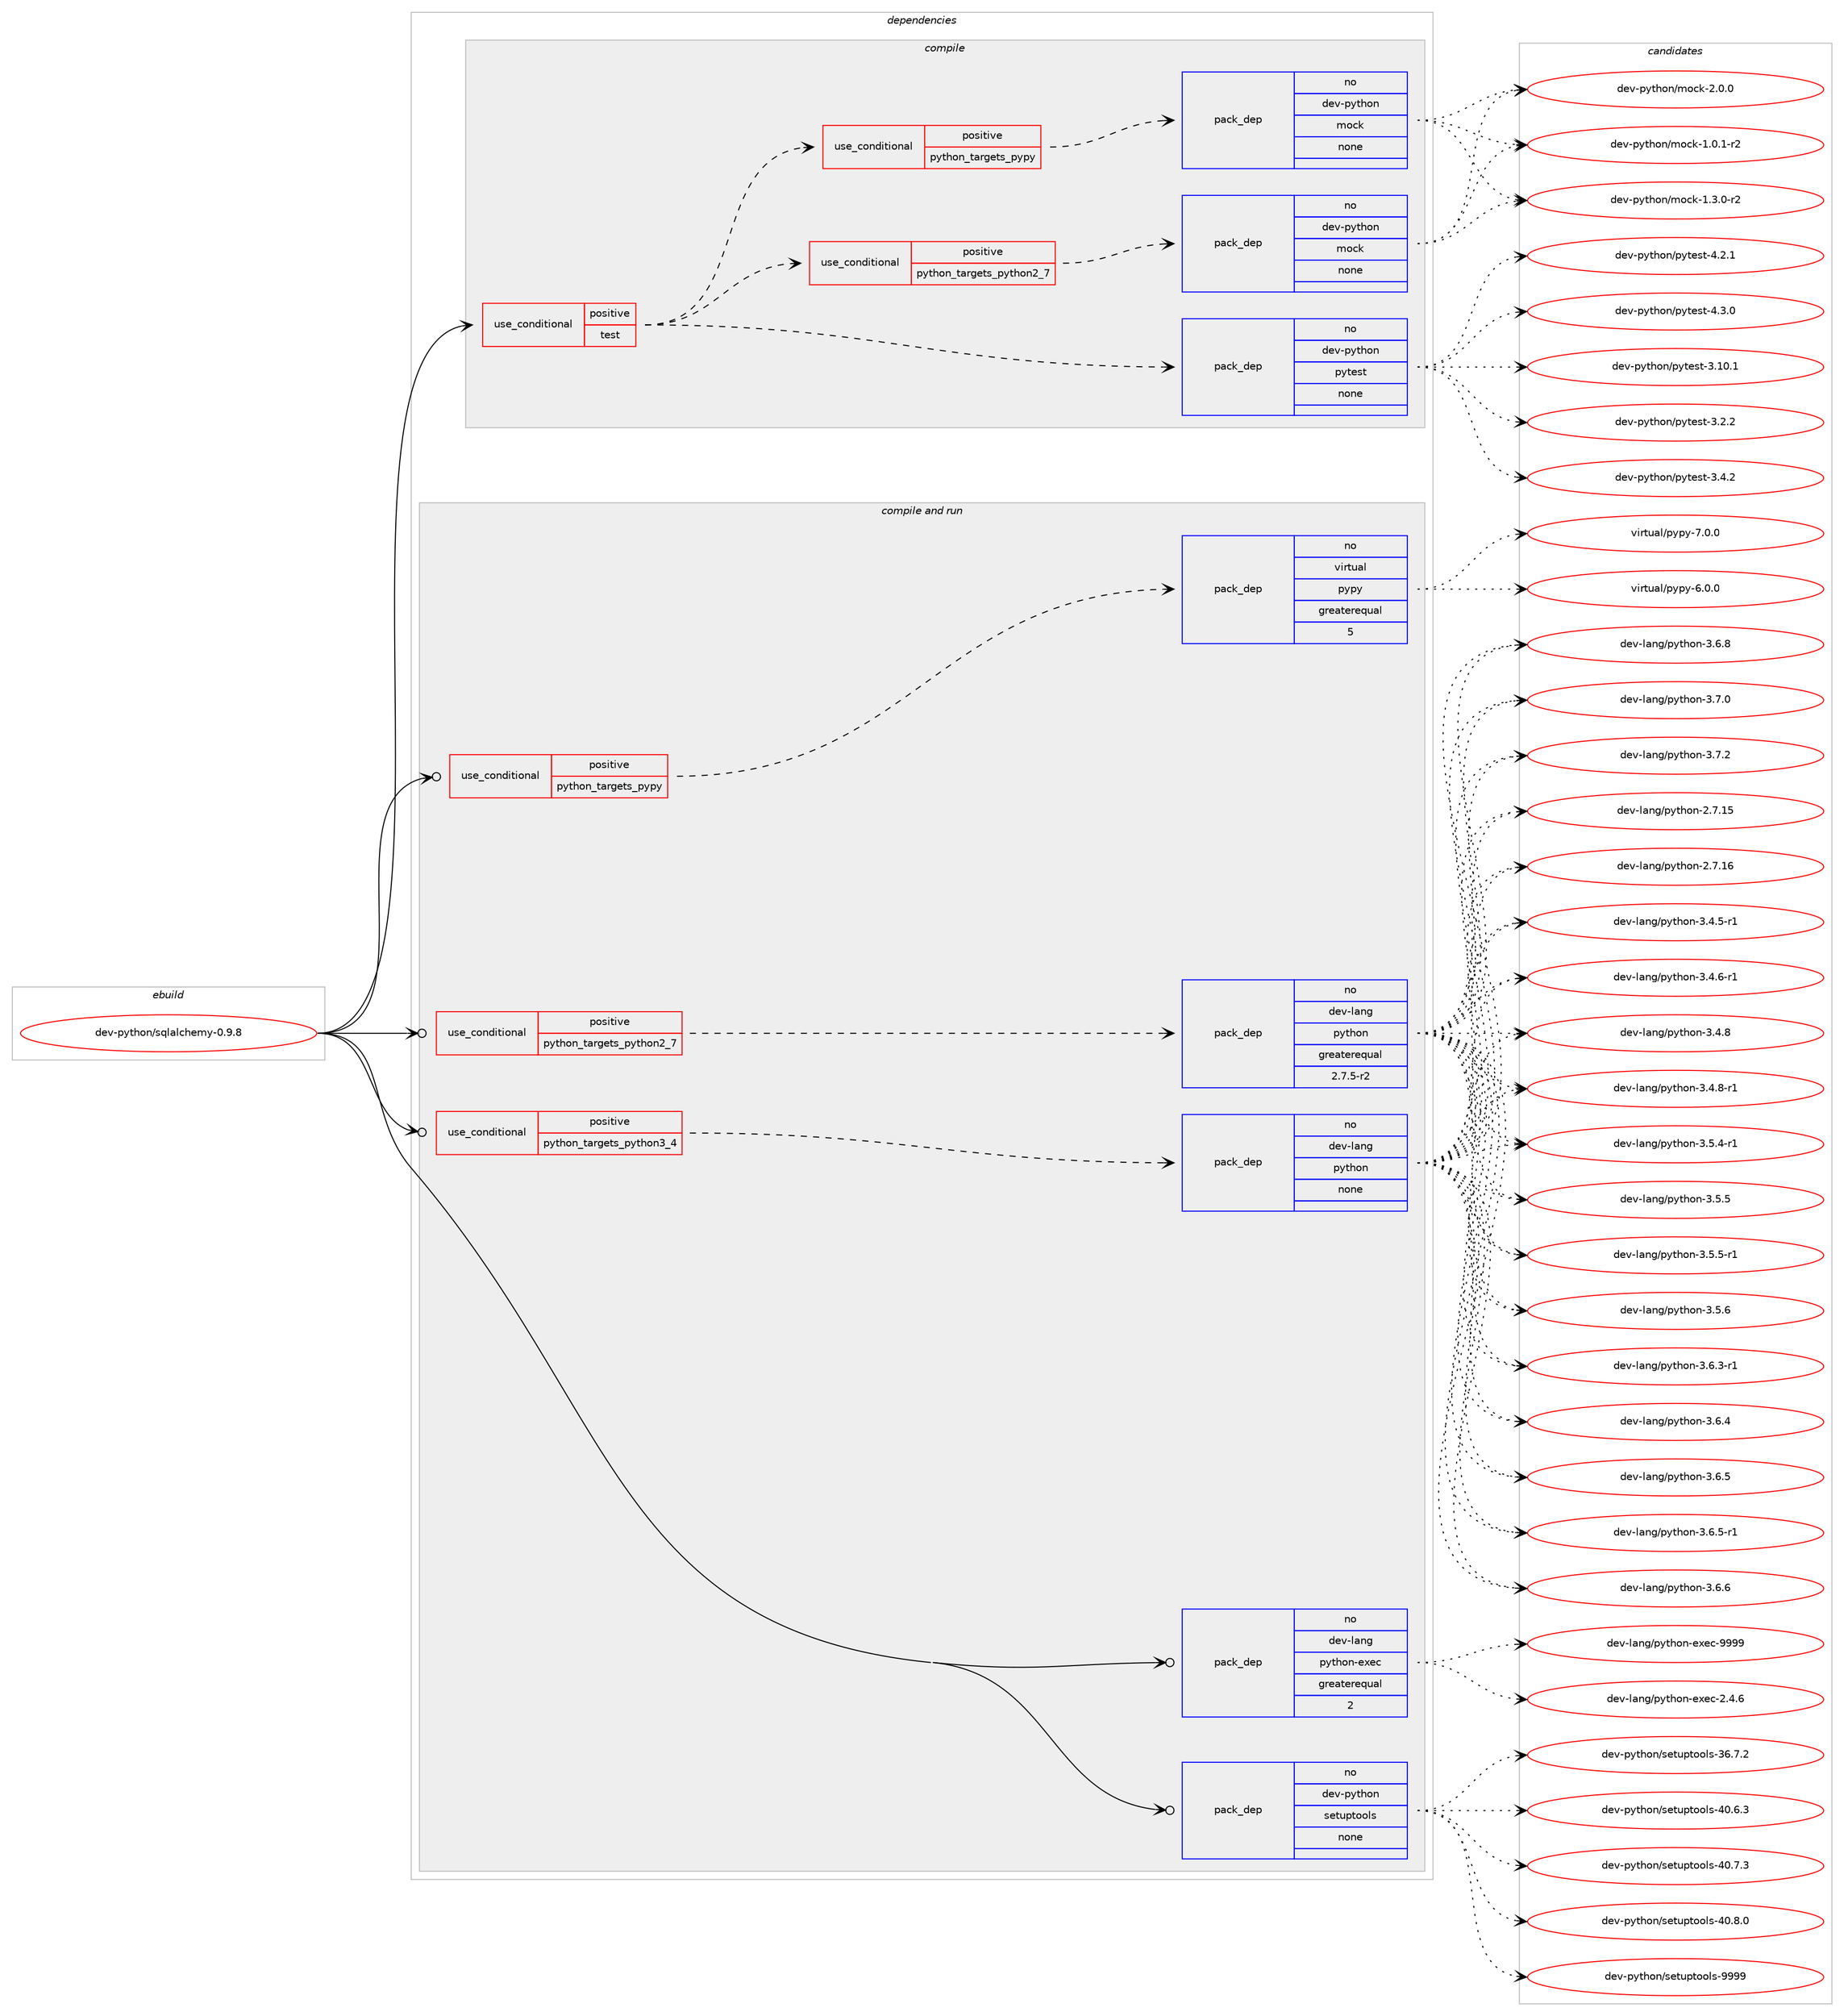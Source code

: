 digraph prolog {

# *************
# Graph options
# *************

newrank=true;
concentrate=true;
compound=true;
graph [rankdir=LR,fontname=Helvetica,fontsize=10,ranksep=1.5];#, ranksep=2.5, nodesep=0.2];
edge  [arrowhead=vee];
node  [fontname=Helvetica,fontsize=10];

# **********
# The ebuild
# **********

subgraph cluster_leftcol {
color=gray;
rank=same;
label=<<i>ebuild</i>>;
id [label="dev-python/sqlalchemy-0.9.8", color=red, width=4, href="../dev-python/sqlalchemy-0.9.8.svg"];
}

# ****************
# The dependencies
# ****************

subgraph cluster_midcol {
color=gray;
label=<<i>dependencies</i>>;
subgraph cluster_compile {
fillcolor="#eeeeee";
style=filled;
label=<<i>compile</i>>;
subgraph cond385089 {
dependency1442663 [label=<<TABLE BORDER="0" CELLBORDER="1" CELLSPACING="0" CELLPADDING="4"><TR><TD ROWSPAN="3" CELLPADDING="10">use_conditional</TD></TR><TR><TD>positive</TD></TR><TR><TD>test</TD></TR></TABLE>>, shape=none, color=red];
subgraph pack1034212 {
dependency1442664 [label=<<TABLE BORDER="0" CELLBORDER="1" CELLSPACING="0" CELLPADDING="4" WIDTH="220"><TR><TD ROWSPAN="6" CELLPADDING="30">pack_dep</TD></TR><TR><TD WIDTH="110">no</TD></TR><TR><TD>dev-python</TD></TR><TR><TD>pytest</TD></TR><TR><TD>none</TD></TR><TR><TD></TD></TR></TABLE>>, shape=none, color=blue];
}
dependency1442663:e -> dependency1442664:w [weight=20,style="dashed",arrowhead="vee"];
subgraph cond385090 {
dependency1442665 [label=<<TABLE BORDER="0" CELLBORDER="1" CELLSPACING="0" CELLPADDING="4"><TR><TD ROWSPAN="3" CELLPADDING="10">use_conditional</TD></TR><TR><TD>positive</TD></TR><TR><TD>python_targets_pypy</TD></TR></TABLE>>, shape=none, color=red];
subgraph pack1034213 {
dependency1442666 [label=<<TABLE BORDER="0" CELLBORDER="1" CELLSPACING="0" CELLPADDING="4" WIDTH="220"><TR><TD ROWSPAN="6" CELLPADDING="30">pack_dep</TD></TR><TR><TD WIDTH="110">no</TD></TR><TR><TD>dev-python</TD></TR><TR><TD>mock</TD></TR><TR><TD>none</TD></TR><TR><TD></TD></TR></TABLE>>, shape=none, color=blue];
}
dependency1442665:e -> dependency1442666:w [weight=20,style="dashed",arrowhead="vee"];
}
dependency1442663:e -> dependency1442665:w [weight=20,style="dashed",arrowhead="vee"];
subgraph cond385091 {
dependency1442667 [label=<<TABLE BORDER="0" CELLBORDER="1" CELLSPACING="0" CELLPADDING="4"><TR><TD ROWSPAN="3" CELLPADDING="10">use_conditional</TD></TR><TR><TD>positive</TD></TR><TR><TD>python_targets_python2_7</TD></TR></TABLE>>, shape=none, color=red];
subgraph pack1034214 {
dependency1442668 [label=<<TABLE BORDER="0" CELLBORDER="1" CELLSPACING="0" CELLPADDING="4" WIDTH="220"><TR><TD ROWSPAN="6" CELLPADDING="30">pack_dep</TD></TR><TR><TD WIDTH="110">no</TD></TR><TR><TD>dev-python</TD></TR><TR><TD>mock</TD></TR><TR><TD>none</TD></TR><TR><TD></TD></TR></TABLE>>, shape=none, color=blue];
}
dependency1442667:e -> dependency1442668:w [weight=20,style="dashed",arrowhead="vee"];
}
dependency1442663:e -> dependency1442667:w [weight=20,style="dashed",arrowhead="vee"];
}
id:e -> dependency1442663:w [weight=20,style="solid",arrowhead="vee"];
}
subgraph cluster_compileandrun {
fillcolor="#eeeeee";
style=filled;
label=<<i>compile and run</i>>;
subgraph cond385092 {
dependency1442669 [label=<<TABLE BORDER="0" CELLBORDER="1" CELLSPACING="0" CELLPADDING="4"><TR><TD ROWSPAN="3" CELLPADDING="10">use_conditional</TD></TR><TR><TD>positive</TD></TR><TR><TD>python_targets_pypy</TD></TR></TABLE>>, shape=none, color=red];
subgraph pack1034215 {
dependency1442670 [label=<<TABLE BORDER="0" CELLBORDER="1" CELLSPACING="0" CELLPADDING="4" WIDTH="220"><TR><TD ROWSPAN="6" CELLPADDING="30">pack_dep</TD></TR><TR><TD WIDTH="110">no</TD></TR><TR><TD>virtual</TD></TR><TR><TD>pypy</TD></TR><TR><TD>greaterequal</TD></TR><TR><TD>5</TD></TR></TABLE>>, shape=none, color=blue];
}
dependency1442669:e -> dependency1442670:w [weight=20,style="dashed",arrowhead="vee"];
}
id:e -> dependency1442669:w [weight=20,style="solid",arrowhead="odotvee"];
subgraph cond385093 {
dependency1442671 [label=<<TABLE BORDER="0" CELLBORDER="1" CELLSPACING="0" CELLPADDING="4"><TR><TD ROWSPAN="3" CELLPADDING="10">use_conditional</TD></TR><TR><TD>positive</TD></TR><TR><TD>python_targets_python2_7</TD></TR></TABLE>>, shape=none, color=red];
subgraph pack1034216 {
dependency1442672 [label=<<TABLE BORDER="0" CELLBORDER="1" CELLSPACING="0" CELLPADDING="4" WIDTH="220"><TR><TD ROWSPAN="6" CELLPADDING="30">pack_dep</TD></TR><TR><TD WIDTH="110">no</TD></TR><TR><TD>dev-lang</TD></TR><TR><TD>python</TD></TR><TR><TD>greaterequal</TD></TR><TR><TD>2.7.5-r2</TD></TR></TABLE>>, shape=none, color=blue];
}
dependency1442671:e -> dependency1442672:w [weight=20,style="dashed",arrowhead="vee"];
}
id:e -> dependency1442671:w [weight=20,style="solid",arrowhead="odotvee"];
subgraph cond385094 {
dependency1442673 [label=<<TABLE BORDER="0" CELLBORDER="1" CELLSPACING="0" CELLPADDING="4"><TR><TD ROWSPAN="3" CELLPADDING="10">use_conditional</TD></TR><TR><TD>positive</TD></TR><TR><TD>python_targets_python3_4</TD></TR></TABLE>>, shape=none, color=red];
subgraph pack1034217 {
dependency1442674 [label=<<TABLE BORDER="0" CELLBORDER="1" CELLSPACING="0" CELLPADDING="4" WIDTH="220"><TR><TD ROWSPAN="6" CELLPADDING="30">pack_dep</TD></TR><TR><TD WIDTH="110">no</TD></TR><TR><TD>dev-lang</TD></TR><TR><TD>python</TD></TR><TR><TD>none</TD></TR><TR><TD></TD></TR></TABLE>>, shape=none, color=blue];
}
dependency1442673:e -> dependency1442674:w [weight=20,style="dashed",arrowhead="vee"];
}
id:e -> dependency1442673:w [weight=20,style="solid",arrowhead="odotvee"];
subgraph pack1034218 {
dependency1442675 [label=<<TABLE BORDER="0" CELLBORDER="1" CELLSPACING="0" CELLPADDING="4" WIDTH="220"><TR><TD ROWSPAN="6" CELLPADDING="30">pack_dep</TD></TR><TR><TD WIDTH="110">no</TD></TR><TR><TD>dev-lang</TD></TR><TR><TD>python-exec</TD></TR><TR><TD>greaterequal</TD></TR><TR><TD>2</TD></TR></TABLE>>, shape=none, color=blue];
}
id:e -> dependency1442675:w [weight=20,style="solid",arrowhead="odotvee"];
subgraph pack1034219 {
dependency1442676 [label=<<TABLE BORDER="0" CELLBORDER="1" CELLSPACING="0" CELLPADDING="4" WIDTH="220"><TR><TD ROWSPAN="6" CELLPADDING="30">pack_dep</TD></TR><TR><TD WIDTH="110">no</TD></TR><TR><TD>dev-python</TD></TR><TR><TD>setuptools</TD></TR><TR><TD>none</TD></TR><TR><TD></TD></TR></TABLE>>, shape=none, color=blue];
}
id:e -> dependency1442676:w [weight=20,style="solid",arrowhead="odotvee"];
}
subgraph cluster_run {
fillcolor="#eeeeee";
style=filled;
label=<<i>run</i>>;
}
}

# **************
# The candidates
# **************

subgraph cluster_choices {
rank=same;
color=gray;
label=<<i>candidates</i>>;

subgraph choice1034212 {
color=black;
nodesep=1;
choice100101118451121211161041111104711212111610111511645514649484649 [label="dev-python/pytest-3.10.1", color=red, width=4,href="../dev-python/pytest-3.10.1.svg"];
choice1001011184511212111610411111047112121116101115116455146504650 [label="dev-python/pytest-3.2.2", color=red, width=4,href="../dev-python/pytest-3.2.2.svg"];
choice1001011184511212111610411111047112121116101115116455146524650 [label="dev-python/pytest-3.4.2", color=red, width=4,href="../dev-python/pytest-3.4.2.svg"];
choice1001011184511212111610411111047112121116101115116455246504649 [label="dev-python/pytest-4.2.1", color=red, width=4,href="../dev-python/pytest-4.2.1.svg"];
choice1001011184511212111610411111047112121116101115116455246514648 [label="dev-python/pytest-4.3.0", color=red, width=4,href="../dev-python/pytest-4.3.0.svg"];
dependency1442664:e -> choice100101118451121211161041111104711212111610111511645514649484649:w [style=dotted,weight="100"];
dependency1442664:e -> choice1001011184511212111610411111047112121116101115116455146504650:w [style=dotted,weight="100"];
dependency1442664:e -> choice1001011184511212111610411111047112121116101115116455146524650:w [style=dotted,weight="100"];
dependency1442664:e -> choice1001011184511212111610411111047112121116101115116455246504649:w [style=dotted,weight="100"];
dependency1442664:e -> choice1001011184511212111610411111047112121116101115116455246514648:w [style=dotted,weight="100"];
}
subgraph choice1034213 {
color=black;
nodesep=1;
choice1001011184511212111610411111047109111991074549464846494511450 [label="dev-python/mock-1.0.1-r2", color=red, width=4,href="../dev-python/mock-1.0.1-r2.svg"];
choice1001011184511212111610411111047109111991074549465146484511450 [label="dev-python/mock-1.3.0-r2", color=red, width=4,href="../dev-python/mock-1.3.0-r2.svg"];
choice100101118451121211161041111104710911199107455046484648 [label="dev-python/mock-2.0.0", color=red, width=4,href="../dev-python/mock-2.0.0.svg"];
dependency1442666:e -> choice1001011184511212111610411111047109111991074549464846494511450:w [style=dotted,weight="100"];
dependency1442666:e -> choice1001011184511212111610411111047109111991074549465146484511450:w [style=dotted,weight="100"];
dependency1442666:e -> choice100101118451121211161041111104710911199107455046484648:w [style=dotted,weight="100"];
}
subgraph choice1034214 {
color=black;
nodesep=1;
choice1001011184511212111610411111047109111991074549464846494511450 [label="dev-python/mock-1.0.1-r2", color=red, width=4,href="../dev-python/mock-1.0.1-r2.svg"];
choice1001011184511212111610411111047109111991074549465146484511450 [label="dev-python/mock-1.3.0-r2", color=red, width=4,href="../dev-python/mock-1.3.0-r2.svg"];
choice100101118451121211161041111104710911199107455046484648 [label="dev-python/mock-2.0.0", color=red, width=4,href="../dev-python/mock-2.0.0.svg"];
dependency1442668:e -> choice1001011184511212111610411111047109111991074549464846494511450:w [style=dotted,weight="100"];
dependency1442668:e -> choice1001011184511212111610411111047109111991074549465146484511450:w [style=dotted,weight="100"];
dependency1442668:e -> choice100101118451121211161041111104710911199107455046484648:w [style=dotted,weight="100"];
}
subgraph choice1034215 {
color=black;
nodesep=1;
choice1181051141161179710847112121112121455446484648 [label="virtual/pypy-6.0.0", color=red, width=4,href="../virtual/pypy-6.0.0.svg"];
choice1181051141161179710847112121112121455546484648 [label="virtual/pypy-7.0.0", color=red, width=4,href="../virtual/pypy-7.0.0.svg"];
dependency1442670:e -> choice1181051141161179710847112121112121455446484648:w [style=dotted,weight="100"];
dependency1442670:e -> choice1181051141161179710847112121112121455546484648:w [style=dotted,weight="100"];
}
subgraph choice1034216 {
color=black;
nodesep=1;
choice10010111845108971101034711212111610411111045504655464953 [label="dev-lang/python-2.7.15", color=red, width=4,href="../dev-lang/python-2.7.15.svg"];
choice10010111845108971101034711212111610411111045504655464954 [label="dev-lang/python-2.7.16", color=red, width=4,href="../dev-lang/python-2.7.16.svg"];
choice1001011184510897110103471121211161041111104551465246534511449 [label="dev-lang/python-3.4.5-r1", color=red, width=4,href="../dev-lang/python-3.4.5-r1.svg"];
choice1001011184510897110103471121211161041111104551465246544511449 [label="dev-lang/python-3.4.6-r1", color=red, width=4,href="../dev-lang/python-3.4.6-r1.svg"];
choice100101118451089711010347112121116104111110455146524656 [label="dev-lang/python-3.4.8", color=red, width=4,href="../dev-lang/python-3.4.8.svg"];
choice1001011184510897110103471121211161041111104551465246564511449 [label="dev-lang/python-3.4.8-r1", color=red, width=4,href="../dev-lang/python-3.4.8-r1.svg"];
choice1001011184510897110103471121211161041111104551465346524511449 [label="dev-lang/python-3.5.4-r1", color=red, width=4,href="../dev-lang/python-3.5.4-r1.svg"];
choice100101118451089711010347112121116104111110455146534653 [label="dev-lang/python-3.5.5", color=red, width=4,href="../dev-lang/python-3.5.5.svg"];
choice1001011184510897110103471121211161041111104551465346534511449 [label="dev-lang/python-3.5.5-r1", color=red, width=4,href="../dev-lang/python-3.5.5-r1.svg"];
choice100101118451089711010347112121116104111110455146534654 [label="dev-lang/python-3.5.6", color=red, width=4,href="../dev-lang/python-3.5.6.svg"];
choice1001011184510897110103471121211161041111104551465446514511449 [label="dev-lang/python-3.6.3-r1", color=red, width=4,href="../dev-lang/python-3.6.3-r1.svg"];
choice100101118451089711010347112121116104111110455146544652 [label="dev-lang/python-3.6.4", color=red, width=4,href="../dev-lang/python-3.6.4.svg"];
choice100101118451089711010347112121116104111110455146544653 [label="dev-lang/python-3.6.5", color=red, width=4,href="../dev-lang/python-3.6.5.svg"];
choice1001011184510897110103471121211161041111104551465446534511449 [label="dev-lang/python-3.6.5-r1", color=red, width=4,href="../dev-lang/python-3.6.5-r1.svg"];
choice100101118451089711010347112121116104111110455146544654 [label="dev-lang/python-3.6.6", color=red, width=4,href="../dev-lang/python-3.6.6.svg"];
choice100101118451089711010347112121116104111110455146544656 [label="dev-lang/python-3.6.8", color=red, width=4,href="../dev-lang/python-3.6.8.svg"];
choice100101118451089711010347112121116104111110455146554648 [label="dev-lang/python-3.7.0", color=red, width=4,href="../dev-lang/python-3.7.0.svg"];
choice100101118451089711010347112121116104111110455146554650 [label="dev-lang/python-3.7.2", color=red, width=4,href="../dev-lang/python-3.7.2.svg"];
dependency1442672:e -> choice10010111845108971101034711212111610411111045504655464953:w [style=dotted,weight="100"];
dependency1442672:e -> choice10010111845108971101034711212111610411111045504655464954:w [style=dotted,weight="100"];
dependency1442672:e -> choice1001011184510897110103471121211161041111104551465246534511449:w [style=dotted,weight="100"];
dependency1442672:e -> choice1001011184510897110103471121211161041111104551465246544511449:w [style=dotted,weight="100"];
dependency1442672:e -> choice100101118451089711010347112121116104111110455146524656:w [style=dotted,weight="100"];
dependency1442672:e -> choice1001011184510897110103471121211161041111104551465246564511449:w [style=dotted,weight="100"];
dependency1442672:e -> choice1001011184510897110103471121211161041111104551465346524511449:w [style=dotted,weight="100"];
dependency1442672:e -> choice100101118451089711010347112121116104111110455146534653:w [style=dotted,weight="100"];
dependency1442672:e -> choice1001011184510897110103471121211161041111104551465346534511449:w [style=dotted,weight="100"];
dependency1442672:e -> choice100101118451089711010347112121116104111110455146534654:w [style=dotted,weight="100"];
dependency1442672:e -> choice1001011184510897110103471121211161041111104551465446514511449:w [style=dotted,weight="100"];
dependency1442672:e -> choice100101118451089711010347112121116104111110455146544652:w [style=dotted,weight="100"];
dependency1442672:e -> choice100101118451089711010347112121116104111110455146544653:w [style=dotted,weight="100"];
dependency1442672:e -> choice1001011184510897110103471121211161041111104551465446534511449:w [style=dotted,weight="100"];
dependency1442672:e -> choice100101118451089711010347112121116104111110455146544654:w [style=dotted,weight="100"];
dependency1442672:e -> choice100101118451089711010347112121116104111110455146544656:w [style=dotted,weight="100"];
dependency1442672:e -> choice100101118451089711010347112121116104111110455146554648:w [style=dotted,weight="100"];
dependency1442672:e -> choice100101118451089711010347112121116104111110455146554650:w [style=dotted,weight="100"];
}
subgraph choice1034217 {
color=black;
nodesep=1;
choice10010111845108971101034711212111610411111045504655464953 [label="dev-lang/python-2.7.15", color=red, width=4,href="../dev-lang/python-2.7.15.svg"];
choice10010111845108971101034711212111610411111045504655464954 [label="dev-lang/python-2.7.16", color=red, width=4,href="../dev-lang/python-2.7.16.svg"];
choice1001011184510897110103471121211161041111104551465246534511449 [label="dev-lang/python-3.4.5-r1", color=red, width=4,href="../dev-lang/python-3.4.5-r1.svg"];
choice1001011184510897110103471121211161041111104551465246544511449 [label="dev-lang/python-3.4.6-r1", color=red, width=4,href="../dev-lang/python-3.4.6-r1.svg"];
choice100101118451089711010347112121116104111110455146524656 [label="dev-lang/python-3.4.8", color=red, width=4,href="../dev-lang/python-3.4.8.svg"];
choice1001011184510897110103471121211161041111104551465246564511449 [label="dev-lang/python-3.4.8-r1", color=red, width=4,href="../dev-lang/python-3.4.8-r1.svg"];
choice1001011184510897110103471121211161041111104551465346524511449 [label="dev-lang/python-3.5.4-r1", color=red, width=4,href="../dev-lang/python-3.5.4-r1.svg"];
choice100101118451089711010347112121116104111110455146534653 [label="dev-lang/python-3.5.5", color=red, width=4,href="../dev-lang/python-3.5.5.svg"];
choice1001011184510897110103471121211161041111104551465346534511449 [label="dev-lang/python-3.5.5-r1", color=red, width=4,href="../dev-lang/python-3.5.5-r1.svg"];
choice100101118451089711010347112121116104111110455146534654 [label="dev-lang/python-3.5.6", color=red, width=4,href="../dev-lang/python-3.5.6.svg"];
choice1001011184510897110103471121211161041111104551465446514511449 [label="dev-lang/python-3.6.3-r1", color=red, width=4,href="../dev-lang/python-3.6.3-r1.svg"];
choice100101118451089711010347112121116104111110455146544652 [label="dev-lang/python-3.6.4", color=red, width=4,href="../dev-lang/python-3.6.4.svg"];
choice100101118451089711010347112121116104111110455146544653 [label="dev-lang/python-3.6.5", color=red, width=4,href="../dev-lang/python-3.6.5.svg"];
choice1001011184510897110103471121211161041111104551465446534511449 [label="dev-lang/python-3.6.5-r1", color=red, width=4,href="../dev-lang/python-3.6.5-r1.svg"];
choice100101118451089711010347112121116104111110455146544654 [label="dev-lang/python-3.6.6", color=red, width=4,href="../dev-lang/python-3.6.6.svg"];
choice100101118451089711010347112121116104111110455146544656 [label="dev-lang/python-3.6.8", color=red, width=4,href="../dev-lang/python-3.6.8.svg"];
choice100101118451089711010347112121116104111110455146554648 [label="dev-lang/python-3.7.0", color=red, width=4,href="../dev-lang/python-3.7.0.svg"];
choice100101118451089711010347112121116104111110455146554650 [label="dev-lang/python-3.7.2", color=red, width=4,href="../dev-lang/python-3.7.2.svg"];
dependency1442674:e -> choice10010111845108971101034711212111610411111045504655464953:w [style=dotted,weight="100"];
dependency1442674:e -> choice10010111845108971101034711212111610411111045504655464954:w [style=dotted,weight="100"];
dependency1442674:e -> choice1001011184510897110103471121211161041111104551465246534511449:w [style=dotted,weight="100"];
dependency1442674:e -> choice1001011184510897110103471121211161041111104551465246544511449:w [style=dotted,weight="100"];
dependency1442674:e -> choice100101118451089711010347112121116104111110455146524656:w [style=dotted,weight="100"];
dependency1442674:e -> choice1001011184510897110103471121211161041111104551465246564511449:w [style=dotted,weight="100"];
dependency1442674:e -> choice1001011184510897110103471121211161041111104551465346524511449:w [style=dotted,weight="100"];
dependency1442674:e -> choice100101118451089711010347112121116104111110455146534653:w [style=dotted,weight="100"];
dependency1442674:e -> choice1001011184510897110103471121211161041111104551465346534511449:w [style=dotted,weight="100"];
dependency1442674:e -> choice100101118451089711010347112121116104111110455146534654:w [style=dotted,weight="100"];
dependency1442674:e -> choice1001011184510897110103471121211161041111104551465446514511449:w [style=dotted,weight="100"];
dependency1442674:e -> choice100101118451089711010347112121116104111110455146544652:w [style=dotted,weight="100"];
dependency1442674:e -> choice100101118451089711010347112121116104111110455146544653:w [style=dotted,weight="100"];
dependency1442674:e -> choice1001011184510897110103471121211161041111104551465446534511449:w [style=dotted,weight="100"];
dependency1442674:e -> choice100101118451089711010347112121116104111110455146544654:w [style=dotted,weight="100"];
dependency1442674:e -> choice100101118451089711010347112121116104111110455146544656:w [style=dotted,weight="100"];
dependency1442674:e -> choice100101118451089711010347112121116104111110455146554648:w [style=dotted,weight="100"];
dependency1442674:e -> choice100101118451089711010347112121116104111110455146554650:w [style=dotted,weight="100"];
}
subgraph choice1034218 {
color=black;
nodesep=1;
choice1001011184510897110103471121211161041111104510112010199455046524654 [label="dev-lang/python-exec-2.4.6", color=red, width=4,href="../dev-lang/python-exec-2.4.6.svg"];
choice10010111845108971101034711212111610411111045101120101994557575757 [label="dev-lang/python-exec-9999", color=red, width=4,href="../dev-lang/python-exec-9999.svg"];
dependency1442675:e -> choice1001011184510897110103471121211161041111104510112010199455046524654:w [style=dotted,weight="100"];
dependency1442675:e -> choice10010111845108971101034711212111610411111045101120101994557575757:w [style=dotted,weight="100"];
}
subgraph choice1034219 {
color=black;
nodesep=1;
choice100101118451121211161041111104711510111611711211611111110811545515446554650 [label="dev-python/setuptools-36.7.2", color=red, width=4,href="../dev-python/setuptools-36.7.2.svg"];
choice100101118451121211161041111104711510111611711211611111110811545524846544651 [label="dev-python/setuptools-40.6.3", color=red, width=4,href="../dev-python/setuptools-40.6.3.svg"];
choice100101118451121211161041111104711510111611711211611111110811545524846554651 [label="dev-python/setuptools-40.7.3", color=red, width=4,href="../dev-python/setuptools-40.7.3.svg"];
choice100101118451121211161041111104711510111611711211611111110811545524846564648 [label="dev-python/setuptools-40.8.0", color=red, width=4,href="../dev-python/setuptools-40.8.0.svg"];
choice10010111845112121116104111110471151011161171121161111111081154557575757 [label="dev-python/setuptools-9999", color=red, width=4,href="../dev-python/setuptools-9999.svg"];
dependency1442676:e -> choice100101118451121211161041111104711510111611711211611111110811545515446554650:w [style=dotted,weight="100"];
dependency1442676:e -> choice100101118451121211161041111104711510111611711211611111110811545524846544651:w [style=dotted,weight="100"];
dependency1442676:e -> choice100101118451121211161041111104711510111611711211611111110811545524846554651:w [style=dotted,weight="100"];
dependency1442676:e -> choice100101118451121211161041111104711510111611711211611111110811545524846564648:w [style=dotted,weight="100"];
dependency1442676:e -> choice10010111845112121116104111110471151011161171121161111111081154557575757:w [style=dotted,weight="100"];
}
}

}
